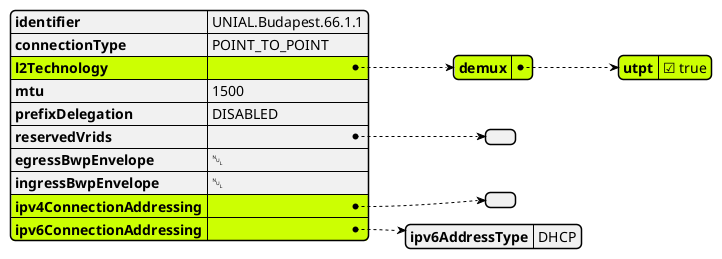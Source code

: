 @startjson
#highlight "l2Technology"
#highlight "l2Technology" / "demux"
#highlight "l2Technology" / "demux" / "utpt" 
#highlight "ipv4ConnectionAddressing" 
#highlight "ipv6ConnectionAddressing" 

{
  "identifier": "UNIAL.Budapest.66.1.1",
  "connectionType": "POINT_TO_POINT",
  "l2Technology": {
    "demux": {
      "utpt": true
    }
  },
  "mtu": 1500,
  "prefixDelegation": "DISABLED",
  "reservedVrids": [],
  "egressBwpEnvelope": null,
  "ingressBwpEnvelope": null,
  "ipv4ConnectionAddressing": {},
  "ipv6ConnectionAddressing": {
    "ipv6AddressType": "DHCP"
  }
}
@endjson